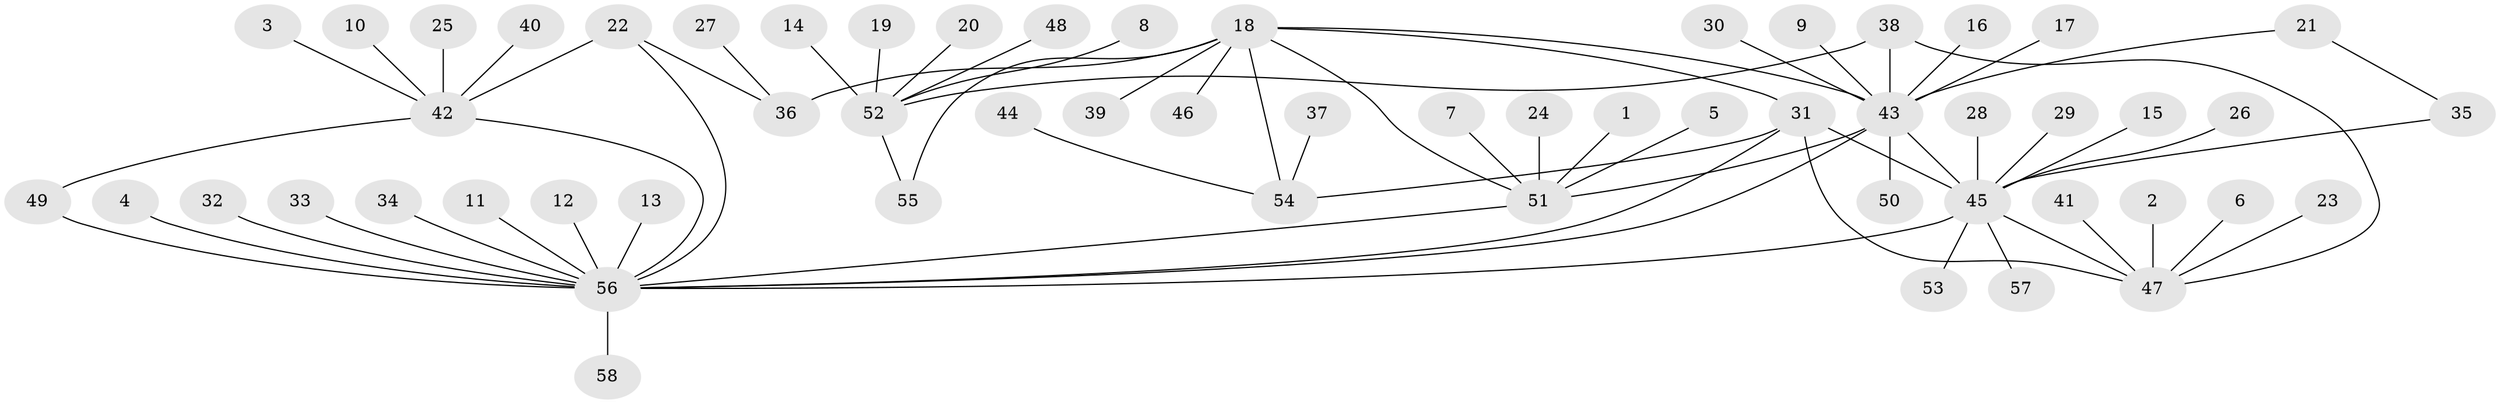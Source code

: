 // original degree distribution, {5: 0.05172413793103448, 1: 0.646551724137931, 10: 0.017241379310344827, 7: 0.017241379310344827, 16: 0.008620689655172414, 12: 0.008620689655172414, 4: 0.04310344827586207, 2: 0.15517241379310345, 3: 0.02586206896551724, 8: 0.02586206896551724}
// Generated by graph-tools (version 1.1) at 2025/25/03/09/25 03:25:56]
// undirected, 58 vertices, 70 edges
graph export_dot {
graph [start="1"]
  node [color=gray90,style=filled];
  1;
  2;
  3;
  4;
  5;
  6;
  7;
  8;
  9;
  10;
  11;
  12;
  13;
  14;
  15;
  16;
  17;
  18;
  19;
  20;
  21;
  22;
  23;
  24;
  25;
  26;
  27;
  28;
  29;
  30;
  31;
  32;
  33;
  34;
  35;
  36;
  37;
  38;
  39;
  40;
  41;
  42;
  43;
  44;
  45;
  46;
  47;
  48;
  49;
  50;
  51;
  52;
  53;
  54;
  55;
  56;
  57;
  58;
  1 -- 51 [weight=1.0];
  2 -- 47 [weight=1.0];
  3 -- 42 [weight=1.0];
  4 -- 56 [weight=1.0];
  5 -- 51 [weight=1.0];
  6 -- 47 [weight=1.0];
  7 -- 51 [weight=1.0];
  8 -- 52 [weight=1.0];
  9 -- 43 [weight=1.0];
  10 -- 42 [weight=1.0];
  11 -- 56 [weight=1.0];
  12 -- 56 [weight=1.0];
  13 -- 56 [weight=1.0];
  14 -- 52 [weight=1.0];
  15 -- 45 [weight=1.0];
  16 -- 43 [weight=1.0];
  17 -- 43 [weight=1.0];
  18 -- 31 [weight=1.0];
  18 -- 36 [weight=1.0];
  18 -- 39 [weight=1.0];
  18 -- 43 [weight=1.0];
  18 -- 46 [weight=1.0];
  18 -- 51 [weight=1.0];
  18 -- 54 [weight=1.0];
  18 -- 55 [weight=1.0];
  19 -- 52 [weight=1.0];
  20 -- 52 [weight=1.0];
  21 -- 35 [weight=1.0];
  21 -- 43 [weight=1.0];
  22 -- 36 [weight=1.0];
  22 -- 42 [weight=1.0];
  22 -- 56 [weight=1.0];
  23 -- 47 [weight=1.0];
  24 -- 51 [weight=1.0];
  25 -- 42 [weight=1.0];
  26 -- 45 [weight=1.0];
  27 -- 36 [weight=1.0];
  28 -- 45 [weight=1.0];
  29 -- 45 [weight=1.0];
  30 -- 43 [weight=1.0];
  31 -- 45 [weight=1.0];
  31 -- 47 [weight=1.0];
  31 -- 54 [weight=1.0];
  31 -- 56 [weight=1.0];
  32 -- 56 [weight=1.0];
  33 -- 56 [weight=1.0];
  34 -- 56 [weight=1.0];
  35 -- 45 [weight=1.0];
  37 -- 54 [weight=1.0];
  38 -- 43 [weight=1.0];
  38 -- 47 [weight=1.0];
  38 -- 52 [weight=1.0];
  40 -- 42 [weight=1.0];
  41 -- 47 [weight=1.0];
  42 -- 49 [weight=1.0];
  42 -- 56 [weight=1.0];
  43 -- 45 [weight=1.0];
  43 -- 50 [weight=1.0];
  43 -- 51 [weight=1.0];
  43 -- 56 [weight=1.0];
  44 -- 54 [weight=1.0];
  45 -- 47 [weight=1.0];
  45 -- 53 [weight=1.0];
  45 -- 56 [weight=1.0];
  45 -- 57 [weight=1.0];
  48 -- 52 [weight=1.0];
  49 -- 56 [weight=1.0];
  51 -- 56 [weight=1.0];
  52 -- 55 [weight=1.0];
  56 -- 58 [weight=1.0];
}
